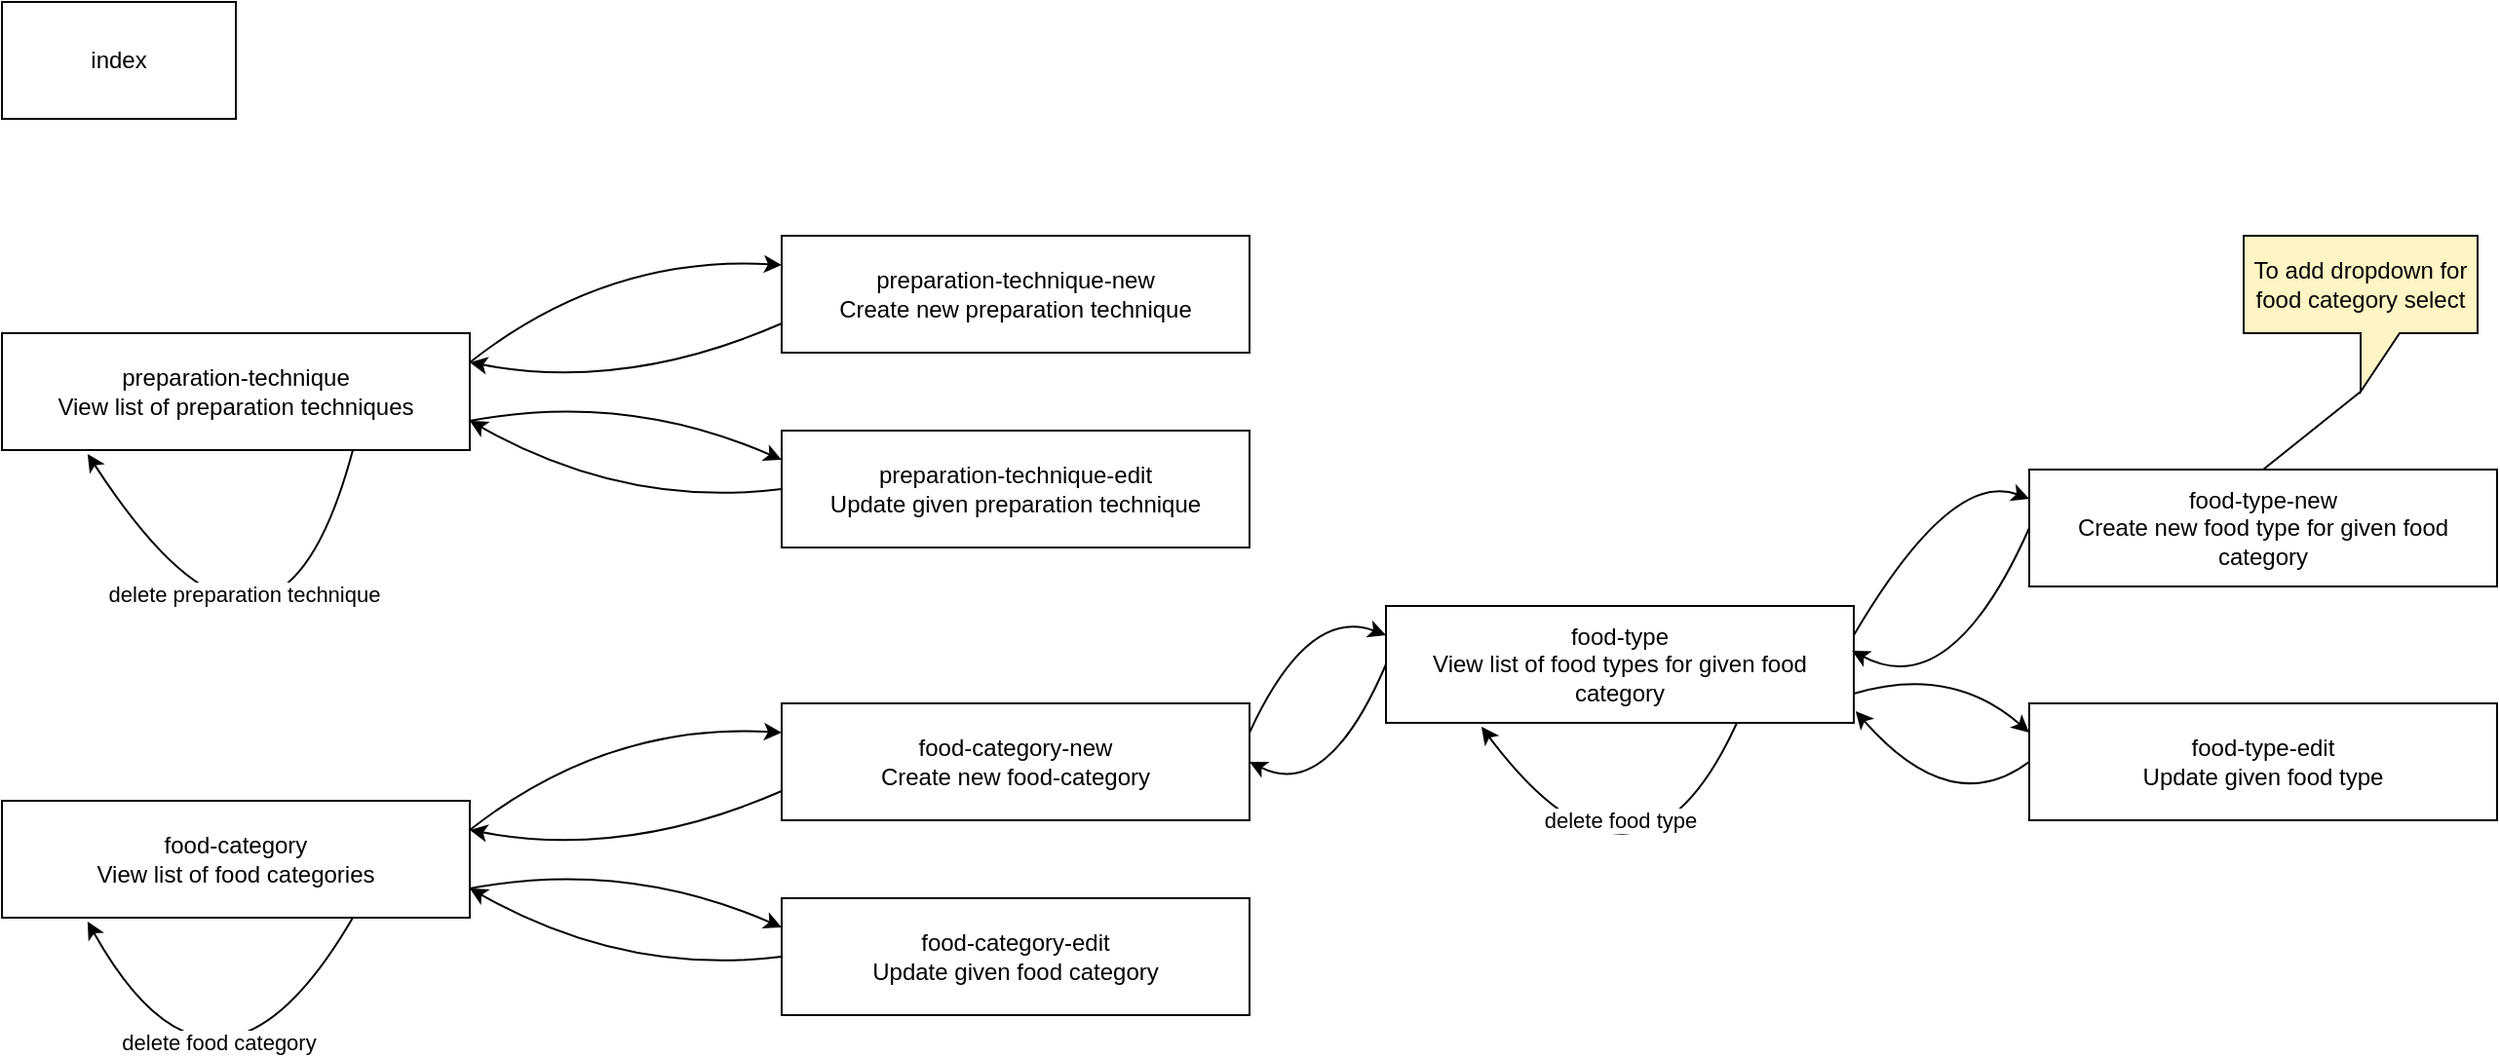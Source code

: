 <mxfile version="26.1.1">
  <diagram name="Page-1" id="S4T5xd1xq51bLWwuChDO">
    <mxGraphModel dx="1896" dy="676" grid="1" gridSize="10" guides="1" tooltips="1" connect="1" arrows="1" fold="1" page="0" pageScale="1" pageWidth="850" pageHeight="1100" math="0" shadow="0">
      <root>
        <mxCell id="0" />
        <mxCell id="1" parent="0" />
        <mxCell id="HXQjEC1orE4litxf04rp-2" value="index" style="rounded=0;whiteSpace=wrap;html=1;" vertex="1" parent="1">
          <mxGeometry x="-160" y="80" width="120" height="60" as="geometry" />
        </mxCell>
        <mxCell id="HXQjEC1orE4litxf04rp-3" value="preparation-technique&lt;div&gt;View list of preparation techniques&lt;/div&gt;" style="rounded=0;whiteSpace=wrap;html=1;" vertex="1" parent="1">
          <mxGeometry x="-160" y="250" width="240" height="60" as="geometry" />
        </mxCell>
        <mxCell id="HXQjEC1orE4litxf04rp-4" value="preparation-technique-new&lt;div&gt;Create new preparation technique&lt;/div&gt;" style="rounded=0;whiteSpace=wrap;html=1;" vertex="1" parent="1">
          <mxGeometry x="240" y="200" width="240" height="60" as="geometry" />
        </mxCell>
        <mxCell id="HXQjEC1orE4litxf04rp-5" value="" style="curved=1;endArrow=classic;html=1;rounded=0;exitX=1;exitY=0.25;exitDx=0;exitDy=0;entryX=0;entryY=0.25;entryDx=0;entryDy=0;" edge="1" parent="1" source="HXQjEC1orE4litxf04rp-3" target="HXQjEC1orE4litxf04rp-4">
          <mxGeometry width="50" height="50" relative="1" as="geometry">
            <mxPoint x="160" y="540" as="sourcePoint" />
            <mxPoint x="210" y="490" as="targetPoint" />
            <Array as="points">
              <mxPoint x="150" y="210" />
            </Array>
          </mxGeometry>
        </mxCell>
        <mxCell id="HXQjEC1orE4litxf04rp-6" value="" style="curved=1;endArrow=classic;html=1;rounded=0;exitX=0;exitY=0.75;exitDx=0;exitDy=0;entryX=1;entryY=0.25;entryDx=0;entryDy=0;" edge="1" parent="1" source="HXQjEC1orE4litxf04rp-4" target="HXQjEC1orE4litxf04rp-3">
          <mxGeometry width="50" height="50" relative="1" as="geometry">
            <mxPoint x="90" y="405" as="sourcePoint" />
            <mxPoint x="250" y="405" as="targetPoint" />
            <Array as="points">
              <mxPoint x="160" y="280" />
            </Array>
          </mxGeometry>
        </mxCell>
        <mxCell id="HXQjEC1orE4litxf04rp-7" value="&lt;div&gt;preparation-technique-edit&lt;div&gt;Update given preparation technique&lt;/div&gt;&lt;/div&gt;" style="rounded=0;whiteSpace=wrap;html=1;" vertex="1" parent="1">
          <mxGeometry x="240" y="300" width="240" height="60" as="geometry" />
        </mxCell>
        <mxCell id="HXQjEC1orE4litxf04rp-8" value="" style="curved=1;endArrow=classic;html=1;rounded=0;exitX=1;exitY=0.75;exitDx=0;exitDy=0;entryX=0;entryY=0.25;entryDx=0;entryDy=0;" edge="1" parent="1" source="HXQjEC1orE4litxf04rp-3" target="HXQjEC1orE4litxf04rp-7">
          <mxGeometry width="50" height="50" relative="1" as="geometry">
            <mxPoint x="170" y="370" as="sourcePoint" />
            <mxPoint x="330" y="320" as="targetPoint" />
            <Array as="points">
              <mxPoint x="160" y="280" />
              <mxPoint x="240" y="315" />
            </Array>
          </mxGeometry>
        </mxCell>
        <mxCell id="HXQjEC1orE4litxf04rp-9" value="" style="curved=1;endArrow=classic;html=1;rounded=0;exitX=0;exitY=0.5;exitDx=0;exitDy=0;entryX=1;entryY=0.75;entryDx=0;entryDy=0;" edge="1" parent="1" source="HXQjEC1orE4litxf04rp-7" target="HXQjEC1orE4litxf04rp-3">
          <mxGeometry width="50" height="50" relative="1" as="geometry">
            <mxPoint x="190" y="480" as="sourcePoint" />
            <mxPoint x="30" y="500" as="targetPoint" />
            <Array as="points">
              <mxPoint x="160" y="340" />
            </Array>
          </mxGeometry>
        </mxCell>
        <mxCell id="HXQjEC1orE4litxf04rp-10" value="" style="curved=1;endArrow=classic;html=1;rounded=0;exitX=0.75;exitY=1;exitDx=0;exitDy=0;entryX=0.183;entryY=1.033;entryDx=0;entryDy=0;entryPerimeter=0;" edge="1" parent="1" source="HXQjEC1orE4litxf04rp-3" target="HXQjEC1orE4litxf04rp-3">
          <mxGeometry width="50" height="50" relative="1" as="geometry">
            <mxPoint x="160" y="540" as="sourcePoint" />
            <mxPoint x="210" y="490" as="targetPoint" />
            <Array as="points">
              <mxPoint x="-20" y="460" />
            </Array>
          </mxGeometry>
        </mxCell>
        <mxCell id="HXQjEC1orE4litxf04rp-11" value="delete preparation technique" style="edgeLabel;html=1;align=center;verticalAlign=middle;resizable=0;points=[];" vertex="1" connectable="0" parent="HXQjEC1orE4litxf04rp-10">
          <mxGeometry x="0.373" y="-28" relative="1" as="geometry">
            <mxPoint as="offset" />
          </mxGeometry>
        </mxCell>
        <mxCell id="HXQjEC1orE4litxf04rp-12" value="food-category&lt;br&gt;&lt;div&gt;View list of food categories&lt;/div&gt;" style="rounded=0;whiteSpace=wrap;html=1;" vertex="1" parent="1">
          <mxGeometry x="-160" y="490" width="240" height="60" as="geometry" />
        </mxCell>
        <mxCell id="HXQjEC1orE4litxf04rp-13" value="food-category-new&lt;div&gt;Create new food-category&lt;/div&gt;" style="rounded=0;whiteSpace=wrap;html=1;" vertex="1" parent="1">
          <mxGeometry x="240" y="440" width="240" height="60" as="geometry" />
        </mxCell>
        <mxCell id="HXQjEC1orE4litxf04rp-14" value="" style="curved=1;endArrow=classic;html=1;rounded=0;exitX=1;exitY=0.25;exitDx=0;exitDy=0;entryX=0;entryY=0.25;entryDx=0;entryDy=0;" edge="1" parent="1" source="HXQjEC1orE4litxf04rp-12" target="HXQjEC1orE4litxf04rp-13">
          <mxGeometry width="50" height="50" relative="1" as="geometry">
            <mxPoint x="160" y="780" as="sourcePoint" />
            <mxPoint x="210" y="730" as="targetPoint" />
            <Array as="points">
              <mxPoint x="150" y="450" />
            </Array>
          </mxGeometry>
        </mxCell>
        <mxCell id="HXQjEC1orE4litxf04rp-15" value="" style="curved=1;endArrow=classic;html=1;rounded=0;exitX=0;exitY=0.75;exitDx=0;exitDy=0;entryX=1;entryY=0.25;entryDx=0;entryDy=0;" edge="1" parent="1" source="HXQjEC1orE4litxf04rp-13" target="HXQjEC1orE4litxf04rp-12">
          <mxGeometry width="50" height="50" relative="1" as="geometry">
            <mxPoint x="90" y="645" as="sourcePoint" />
            <mxPoint x="250" y="645" as="targetPoint" />
            <Array as="points">
              <mxPoint x="160" y="520" />
            </Array>
          </mxGeometry>
        </mxCell>
        <mxCell id="HXQjEC1orE4litxf04rp-16" value="&lt;div&gt;food-category-edit&lt;div&gt;Update given food category&lt;/div&gt;&lt;/div&gt;" style="rounded=0;whiteSpace=wrap;html=1;" vertex="1" parent="1">
          <mxGeometry x="240" y="540" width="240" height="60" as="geometry" />
        </mxCell>
        <mxCell id="HXQjEC1orE4litxf04rp-17" value="" style="curved=1;endArrow=classic;html=1;rounded=0;exitX=1;exitY=0.75;exitDx=0;exitDy=0;entryX=0;entryY=0.25;entryDx=0;entryDy=0;" edge="1" parent="1" source="HXQjEC1orE4litxf04rp-12" target="HXQjEC1orE4litxf04rp-16">
          <mxGeometry width="50" height="50" relative="1" as="geometry">
            <mxPoint x="170" y="610" as="sourcePoint" />
            <mxPoint x="330" y="560" as="targetPoint" />
            <Array as="points">
              <mxPoint x="160" y="520" />
              <mxPoint x="240" y="555" />
            </Array>
          </mxGeometry>
        </mxCell>
        <mxCell id="HXQjEC1orE4litxf04rp-18" value="" style="curved=1;endArrow=classic;html=1;rounded=0;exitX=0;exitY=0.5;exitDx=0;exitDy=0;entryX=1;entryY=0.75;entryDx=0;entryDy=0;" edge="1" parent="1" source="HXQjEC1orE4litxf04rp-16" target="HXQjEC1orE4litxf04rp-12">
          <mxGeometry width="50" height="50" relative="1" as="geometry">
            <mxPoint x="190" y="720" as="sourcePoint" />
            <mxPoint x="30" y="740" as="targetPoint" />
            <Array as="points">
              <mxPoint x="160" y="580" />
            </Array>
          </mxGeometry>
        </mxCell>
        <mxCell id="HXQjEC1orE4litxf04rp-19" value="" style="curved=1;endArrow=classic;html=1;rounded=0;exitX=0.75;exitY=1;exitDx=0;exitDy=0;entryX=0.183;entryY=1.033;entryDx=0;entryDy=0;entryPerimeter=0;" edge="1" parent="1" source="HXQjEC1orE4litxf04rp-12" target="HXQjEC1orE4litxf04rp-12">
          <mxGeometry width="50" height="50" relative="1" as="geometry">
            <mxPoint x="400" y="610" as="sourcePoint" />
            <mxPoint x="450" y="560" as="targetPoint" />
            <Array as="points">
              <mxPoint x="-50" y="670" />
            </Array>
          </mxGeometry>
        </mxCell>
        <mxCell id="HXQjEC1orE4litxf04rp-20" value="delete food category" style="edgeLabel;html=1;align=center;verticalAlign=middle;resizable=0;points=[];" vertex="1" connectable="0" parent="HXQjEC1orE4litxf04rp-19">
          <mxGeometry x="0.373" y="-28" relative="1" as="geometry">
            <mxPoint as="offset" />
          </mxGeometry>
        </mxCell>
        <mxCell id="HXQjEC1orE4litxf04rp-21" value="food-type&lt;div&gt;View list of food types for given food category&lt;/div&gt;" style="rounded=0;whiteSpace=wrap;html=1;" vertex="1" parent="1">
          <mxGeometry x="550" y="390" width="240" height="60" as="geometry" />
        </mxCell>
        <mxCell id="HXQjEC1orE4litxf04rp-22" value="" style="curved=1;endArrow=classic;html=1;rounded=0;exitX=1;exitY=0.25;exitDx=0;exitDy=0;entryX=0;entryY=0.25;entryDx=0;entryDy=0;" edge="1" parent="1" source="HXQjEC1orE4litxf04rp-13" target="HXQjEC1orE4litxf04rp-21">
          <mxGeometry width="50" height="50" relative="1" as="geometry">
            <mxPoint x="90" y="515" as="sourcePoint" />
            <mxPoint x="250" y="465" as="targetPoint" />
            <Array as="points">
              <mxPoint x="510" y="390" />
            </Array>
          </mxGeometry>
        </mxCell>
        <mxCell id="HXQjEC1orE4litxf04rp-23" value="" style="curved=1;endArrow=classic;html=1;rounded=0;exitX=0;exitY=0.5;exitDx=0;exitDy=0;entryX=1;entryY=0.5;entryDx=0;entryDy=0;" edge="1" parent="1" source="HXQjEC1orE4litxf04rp-21" target="HXQjEC1orE4litxf04rp-13">
          <mxGeometry width="50" height="50" relative="1" as="geometry">
            <mxPoint x="550" y="510" as="sourcePoint" />
            <mxPoint x="390" y="530" as="targetPoint" />
            <Array as="points">
              <mxPoint x="520" y="490" />
            </Array>
          </mxGeometry>
        </mxCell>
        <mxCell id="HXQjEC1orE4litxf04rp-24" value="" style="curved=1;endArrow=classic;html=1;rounded=0;exitX=0.75;exitY=1;exitDx=0;exitDy=0;entryX=0.204;entryY=1.033;entryDx=0;entryDy=0;entryPerimeter=0;" edge="1" parent="1" source="HXQjEC1orE4litxf04rp-21" target="HXQjEC1orE4litxf04rp-21">
          <mxGeometry width="50" height="50" relative="1" as="geometry">
            <mxPoint x="680" y="480" as="sourcePoint" />
            <mxPoint x="544" y="482" as="targetPoint" />
            <Array as="points">
              <mxPoint x="680" y="560" />
            </Array>
          </mxGeometry>
        </mxCell>
        <mxCell id="HXQjEC1orE4litxf04rp-25" value="delete food type" style="edgeLabel;html=1;align=center;verticalAlign=middle;resizable=0;points=[];" vertex="1" connectable="0" parent="HXQjEC1orE4litxf04rp-24">
          <mxGeometry x="0.373" y="-28" relative="1" as="geometry">
            <mxPoint as="offset" />
          </mxGeometry>
        </mxCell>
        <mxCell id="HXQjEC1orE4litxf04rp-26" value="food-type-new&lt;div&gt;Create new food type for given food category&lt;/div&gt;" style="rounded=0;whiteSpace=wrap;html=1;" vertex="1" parent="1">
          <mxGeometry x="880" y="320" width="240" height="60" as="geometry" />
        </mxCell>
        <mxCell id="HXQjEC1orE4litxf04rp-27" value="" style="curved=1;endArrow=classic;html=1;rounded=0;exitX=1;exitY=0.25;exitDx=0;exitDy=0;entryX=0;entryY=0.25;entryDx=0;entryDy=0;" edge="1" parent="1" source="HXQjEC1orE4litxf04rp-21" target="HXQjEC1orE4litxf04rp-26">
          <mxGeometry width="50" height="50" relative="1" as="geometry">
            <mxPoint x="810" y="320" as="sourcePoint" />
            <mxPoint x="880" y="270" as="targetPoint" />
            <Array as="points">
              <mxPoint x="840" y="320" />
            </Array>
          </mxGeometry>
        </mxCell>
        <mxCell id="HXQjEC1orE4litxf04rp-28" value="" style="curved=1;endArrow=classic;html=1;rounded=0;exitX=0;exitY=0.5;exitDx=0;exitDy=0;entryX=0.996;entryY=0.383;entryDx=0;entryDy=0;entryPerimeter=0;" edge="1" parent="1" source="HXQjEC1orE4litxf04rp-26" target="HXQjEC1orE4litxf04rp-21">
          <mxGeometry width="50" height="50" relative="1" as="geometry">
            <mxPoint x="860" y="390" as="sourcePoint" />
            <mxPoint x="790" y="440" as="targetPoint" />
            <Array as="points">
              <mxPoint x="840" y="440" />
            </Array>
          </mxGeometry>
        </mxCell>
        <mxCell id="HXQjEC1orE4litxf04rp-29" value="To add dropdown for food category select" style="shape=callout;whiteSpace=wrap;html=1;perimeter=calloutPerimeter;fillColor=#FFF4C3;" vertex="1" parent="1">
          <mxGeometry x="990" y="200" width="120" height="80" as="geometry" />
        </mxCell>
        <mxCell id="HXQjEC1orE4litxf04rp-30" value="" style="endArrow=none;html=1;rounded=0;entryX=0;entryY=0;entryDx=60;entryDy=80;entryPerimeter=0;exitX=0.5;exitY=0;exitDx=0;exitDy=0;" edge="1" parent="1" source="HXQjEC1orE4litxf04rp-26" target="HXQjEC1orE4litxf04rp-29">
          <mxGeometry width="50" height="50" relative="1" as="geometry">
            <mxPoint x="400" y="370" as="sourcePoint" />
            <mxPoint x="450" y="320" as="targetPoint" />
          </mxGeometry>
        </mxCell>
        <mxCell id="HXQjEC1orE4litxf04rp-31" value="food-type-edit&lt;div&gt;Update given food type&lt;/div&gt;" style="rounded=0;whiteSpace=wrap;html=1;" vertex="1" parent="1">
          <mxGeometry x="880" y="440" width="240" height="60" as="geometry" />
        </mxCell>
        <mxCell id="HXQjEC1orE4litxf04rp-32" value="" style="curved=1;endArrow=classic;html=1;rounded=0;exitX=0;exitY=0.5;exitDx=0;exitDy=0;entryX=1.004;entryY=0.9;entryDx=0;entryDy=0;entryPerimeter=0;" edge="1" parent="1" source="HXQjEC1orE4litxf04rp-31" target="HXQjEC1orE4litxf04rp-21">
          <mxGeometry width="50" height="50" relative="1" as="geometry">
            <mxPoint x="890" y="375" as="sourcePoint" />
            <mxPoint x="799" y="423" as="targetPoint" />
            <Array as="points">
              <mxPoint x="840" y="500" />
            </Array>
          </mxGeometry>
        </mxCell>
        <mxCell id="HXQjEC1orE4litxf04rp-33" value="" style="curved=1;endArrow=classic;html=1;rounded=0;exitX=1;exitY=0.75;exitDx=0;exitDy=0;entryX=0;entryY=0.25;entryDx=0;entryDy=0;" edge="1" parent="1" source="HXQjEC1orE4litxf04rp-21" target="HXQjEC1orE4litxf04rp-31">
          <mxGeometry width="50" height="50" relative="1" as="geometry">
            <mxPoint x="800" y="415" as="sourcePoint" />
            <mxPoint x="890" y="345" as="targetPoint" />
            <Array as="points">
              <mxPoint x="840" y="420" />
            </Array>
          </mxGeometry>
        </mxCell>
      </root>
    </mxGraphModel>
  </diagram>
</mxfile>
